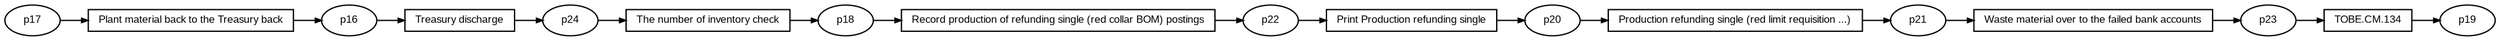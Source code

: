 digraph G {ranksep=".3"; fontsize="8"; remincross=true; margin="0.0,0.0"; fontname="Arial";rankdir="LR"; 
edge [arrowsize="0.5"];
node [height=".2",width=".2",fontname="Arial",fontsize="8"];
t0 [shape="box",label="Print Production refunding single"];
t1 [shape="box",label="Treasury discharge"];
t2 [shape="box",label="Waste material over to the failed bank accounts"];
t3 [shape="box",label="TOBE.CM.134"];
t4 [shape="box",label="Plant material back to the Treasury back"];
t5 [shape="box",label="Production refunding single (red limit requisition ...)"];
t6 [shape="box",label="The number of inventory check"];
t7 [shape="box",label="Record production of refunding single (red collar BOM) postings"];
p0 [shape="oval",label="p16"];
p1 [shape="oval",label="p17"];
p2 [shape="oval",label="p18"];
p3 [shape="oval",label="p19"];
p4 [shape="oval",label="p20"];
p5 [shape="oval",label="p21"];
p6 [shape="oval",label="p22"];
p7 [shape="oval",label="p23"];
p8 [shape="oval",label="p24"];
p8 -> t6[label=""];
p6 -> t0[label=""];
t7 -> p6[label=""];
t3 -> p3[label=""];
p5 -> t2[label=""];
p7 -> t3[label=""];
t2 -> p7[label=""];
t0 -> p4[label=""];
p2 -> t7[label=""];
t4 -> p0[label=""];
t1 -> p8[label=""];
p1 -> t4[label=""];
p0 -> t1[label=""];
p4 -> t5[label=""];
t5 -> p5[label=""];
t6 -> p2[label=""];
}
